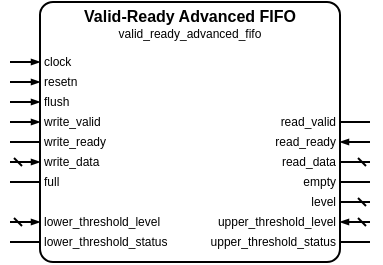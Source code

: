 <mxfile version="26.1.1">
  <diagram name="Valid-Ready Advanced FIFO" id="Valid--Ready -Advanced -FIFO">
    <mxGraphModel dx         = "0"
                  dy         = "0"
                  grid       = "1"
                  gridSize   = "10"
                  guides     = "1"
                  tooltips   = "1"
                  connect    = "1"
                  arrows     = "1"
                  fold       = "1"
                  page       = "1"
                  pageScale  = "1"
                  pageWidth  = "180"
                  pageHeight = "130"
                  math       = "0"
                  shadow     = "0">
      <root>
        <mxCell id="0"/>
        <mxCell id="1" parent="0"/>
        <mxCell id          = "2"
                parent      = "1"
                value       = ""
                vertex      = "1"
                connectable = "0"
                style       = "group;connectable=1;points=[[0,0,0,15,0],[0,0,0,25,0],[0,0,0,15,10],[1,0,0,-15,0],[1,0,0,-25,0],[1,0,0,-15,10],[0,0,0,0,30],[0,0,0,0,40],[0,0,0,0,50],[0,0,0,0,60],[1,0,0,0,60],[0,0,0,0,70],[1,0,0,0,70],[0,0,0,0,80],[1,0,0,0,80],[0,0,0,0,90],[1,0,0,0,90],[1,0,0,0,100],[0,0,0,0,110],[1,0,0,0,110],[0,0,0,0,120],[1,0,0,0,120],[0.5,0,0,0,0],[0.5,0,0,0,130]];">
          <mxGeometry width  = "180"
                      height = "130"
                      as     = "geometry"/>
        </mxCell>
        <mxCell id     = "box"
                parent = "2"
                value  = ""
                vertex = "1"
                style  = "rounded=1;arcSize=5;fillColor=none;strokeWidth=1;strokeColor=black;whiteSpace=wrap;html=1;connectable=0;">
          <mxGeometry x="15"
                      y="0"
                      width="150"
                      height="130"
                      as="geometry"/>
        </mxCell>
        <mxCell id     = "title"
                parent = "2"
                value  = "Valid-Ready Advanced FIFO"
                vertex = "1"
                style  = "text;html=1;align=center;verticalAlign=middle;whiteSpace=wrap;rounded=0;fontSize=8;fontStyle=1;fontColor=black;connectable=0;">
          <mxGeometry x      = "15"
                      y      = "7"
                      width  = "150"
                      height = "0"
                      as     = "geometry"/>
        </mxCell>
        <mxCell id     = "subtitle"
                parent = "2"
                value  = "valid_ready_advanced_fifo"
                vertex = "1"
                style  = "text;html=1;align=center;verticalAlign=middle;whiteSpace=wrap;rounded=0;fontSize=6;fontStyle=0;fontColor=black;connectable=0;">
          <mxGeometry x      = "15"
                      y      = "16"
                      width  = "150"
                      height = "0"
                      as     = "geometry"/>
        </mxCell>
            <mxCell id     = "clock-label"
                    parent = "2"
                    value  = "clock"
                    vertex = "1"
                    style  = "text;html=1;align=left;verticalAlign=middle;whiteSpace=wrap;rounded=0;fontSize=6;fontStyle=0;fontColor=black;connectable=0;">
              <mxGeometry
                x      = "15"
                y      = "30"
                width  = "150"
                height = "0"
                as     = "geometry"/>
            </mxCell>
            <mxCell id     = "clock-arrow"
                    parent = "2"
                    value  = ""
                    edge   = "1"
                    style  = "html=1;rounded=1;strokeWidth=1;strokeColor=black;startFill=0;startSize=2;startArrow=none;endFill=1;endSize=2;endArrow=blockThin;sourcePerimeterSpacing=0;">
              <mxGeometry width    = "50"
                          height   = "50"
                          relative = "1"
                          as       = "geometry">
                <mxPoint x  = "0"
                         y  = "30"
                         as = "sourcePoint"/>
                <mxPoint x  = "15"
                         y  = "30"
                         as = "targetPoint"/>
              </mxGeometry>
            </mxCell>
            <mxCell id     = "resetn-label"
                    parent = "2"
                    value  = "resetn"
                    vertex = "1"
                    style  = "text;html=1;align=left;verticalAlign=middle;whiteSpace=wrap;rounded=0;fontSize=6;fontStyle=0;fontColor=black;connectable=0;">
              <mxGeometry
                x      = "15"
                y      = "40"
                width  = "150"
                height = "0"
                as     = "geometry"/>
            </mxCell>
            <mxCell id     = "resetn-arrow"
                    parent = "2"
                    value  = ""
                    edge   = "1"
                    style  = "html=1;rounded=1;strokeWidth=1;strokeColor=black;startFill=0;startSize=2;startArrow=none;endFill=1;endSize=2;endArrow=blockThin;sourcePerimeterSpacing=0;">
              <mxGeometry width    = "50"
                          height   = "50"
                          relative = "1"
                          as       = "geometry">
                <mxPoint x  = "0"
                         y  = "40"
                         as = "sourcePoint"/>
                <mxPoint x  = "15"
                         y  = "40"
                         as = "targetPoint"/>
              </mxGeometry>
            </mxCell>
            <mxCell id     = "flush-label"
                    parent = "2"
                    value  = "flush"
                    vertex = "1"
                    style  = "text;html=1;align=left;verticalAlign=middle;whiteSpace=wrap;rounded=0;fontSize=6;fontStyle=0;fontColor=black;connectable=0;">
              <mxGeometry
                x      = "15"
                y      = "50"
                width  = "150"
                height = "0"
                as     = "geometry"/>
            </mxCell>
            <mxCell id     = "flush-arrow"
                    parent = "2"
                    value  = ""
                    edge   = "1"
                    style  = "html=1;rounded=1;strokeWidth=1;strokeColor=black;startFill=0;startSize=2;startArrow=none;endFill=1;endSize=2;endArrow=blockThin;sourcePerimeterSpacing=0;">
              <mxGeometry width    = "50"
                          height   = "50"
                          relative = "1"
                          as       = "geometry">
                <mxPoint x  = "0"
                         y  = "50"
                         as = "sourcePoint"/>
                <mxPoint x  = "15"
                         y  = "50"
                         as = "targetPoint"/>
              </mxGeometry>
            </mxCell>
            <mxCell id     = "write_valid-label"
                    parent = "2"
                    value  = "write_valid"
                    vertex = "1"
                    style  = "text;html=1;align=left;verticalAlign=middle;whiteSpace=wrap;rounded=0;fontSize=6;fontStyle=0;fontColor=black;connectable=0;">
              <mxGeometry
                x      = "15"
                y      = "60"
                width  = "150"
                height = "0"
                as     = "geometry"/>
            </mxCell>
            <mxCell id     = "write_valid-arrow"
                    parent = "2"
                    value  = ""
                    edge   = "1"
                    style  = "html=1;rounded=1;strokeWidth=1;strokeColor=black;startFill=0;startSize=2;startArrow=none;endFill=1;endSize=2;endArrow=blockThin;sourcePerimeterSpacing=0;">
              <mxGeometry width    = "50"
                          height   = "50"
                          relative = "1"
                          as       = "geometry">
                <mxPoint x  = "0"
                         y  = "60"
                         as = "sourcePoint"/>
                <mxPoint x  = "15"
                         y  = "60"
                         as = "targetPoint"/>
              </mxGeometry>
            </mxCell>
            <mxCell id="read_valid-label"
                    parent="2"
                    value="read_valid"
                    vertex="1"
                    style="text;html=1;align=right;verticalAlign=middle;whiteSpace=wrap;rounded=0;fontSize=6;fontStyle=0;fontColor=black;connectable=0;">
              <mxGeometry
                x      = "15"
                y      = "60"
                width  = "150"
                height = "0"
                as     = "geometry"/>
            </mxCell>
            <mxCell id     = "read_valid-arrow"
                    parent = "2"
                    value  = ""
                    edge   = "1"
                    style  = "html=1;rounded=1;strokeWidth=1;strokeColor=black;startFill=0;startSize=2;startArrow=none;endFill=1;endSize=2;endArrow=none;sourcePerimeterSpacing=0;">
              <mxGeometry width    = "50"
                          height   = "50"
                          relative = "1"
                          as       = "geometry">
                <mxPoint x  = "180"
                         y  = "60"
                         as = "sourcePoint"/>
                <mxPoint x  = "165"
                         y  = "60"
                         as = "targetPoint"/>
              </mxGeometry>
            </mxCell>
            <mxCell id     = "write_ready-label"
                    parent = "2"
                    value  = "write_ready"
                    vertex = "1"
                    style  = "text;html=1;align=left;verticalAlign=middle;whiteSpace=wrap;rounded=0;fontSize=6;fontStyle=0;fontColor=black;connectable=0;">
              <mxGeometry
                x      = "15"
                y      = "70"
                width  = "150"
                height = "0"
                as     = "geometry"/>
            </mxCell>
            <mxCell id     = "write_ready-arrow"
                    parent = "2"
                    value  = ""
                    edge   = "1"
                    style  = "html=1;rounded=1;strokeWidth=1;strokeColor=black;startFill=0;startSize=2;startArrow=none;endFill=1;endSize=2;endArrow=none;sourcePerimeterSpacing=0;">
              <mxGeometry width    = "50"
                          height   = "50"
                          relative = "1"
                          as       = "geometry">
                <mxPoint x  = "0"
                         y  = "70"
                         as = "sourcePoint"/>
                <mxPoint x  = "15"
                         y  = "70"
                         as = "targetPoint"/>
              </mxGeometry>
            </mxCell>
            <mxCell id="read_ready-label"
                    parent="2"
                    value="read_ready"
                    vertex="1"
                    style="text;html=1;align=right;verticalAlign=middle;whiteSpace=wrap;rounded=0;fontSize=6;fontStyle=0;fontColor=black;connectable=0;">
              <mxGeometry
                x      = "15"
                y      = "70"
                width  = "150"
                height = "0"
                as     = "geometry"/>
            </mxCell>
            <mxCell id     = "read_ready-arrow"
                    parent = "2"
                    value  = ""
                    edge   = "1"
                    style  = "html=1;rounded=1;strokeWidth=1;strokeColor=black;startFill=0;startSize=2;startArrow=none;endFill=1;endSize=2;endArrow=blockThin;sourcePerimeterSpacing=0;">
              <mxGeometry width    = "50"
                          height   = "50"
                          relative = "1"
                          as       = "geometry">
                <mxPoint x  = "180"
                         y  = "70"
                         as = "sourcePoint"/>
                <mxPoint x  = "165"
                         y  = "70"
                         as = "targetPoint"/>
              </mxGeometry>
            </mxCell>
            <mxCell id     = "write_data-label"
                    parent = "2"
                    value  = "write_data"
                    vertex = "1"
                    style  = "text;html=1;align=left;verticalAlign=middle;whiteSpace=wrap;rounded=0;fontSize=6;fontStyle=0;fontColor=black;connectable=0;">
              <mxGeometry
                x      = "15"
                y      = "80"
                width  = "150"
                height = "0"
                as     = "geometry"/>
            </mxCell>
            <mxCell id     = "write_data-arrow"
                    parent = "2"
                    value  = ""
                    edge   = "1"
                    style  = "html=1;rounded=1;strokeWidth=1;strokeColor=black;startFill=0;startSize=2;startArrow=dash;endFill=1;endSize=2;endArrow=blockThin;sourcePerimeterSpacing=0;">
              <mxGeometry width    = "50"
                          height   = "50"
                          relative = "1"
                          as       = "geometry">
                <mxPoint x  = "0"
                         y  = "80"
                         as = "sourcePoint"/>
                <mxPoint x  = "15"
                         y  = "80"
                         as = "targetPoint"/>
              </mxGeometry>
            </mxCell>
            <mxCell id="read_data-label"
                    parent="2"
                    value="read_data"
                    vertex="1"
                    style="text;html=1;align=right;verticalAlign=middle;whiteSpace=wrap;rounded=0;fontSize=6;fontStyle=0;fontColor=black;connectable=0;">
              <mxGeometry
                x      = "15"
                y      = "80"
                width  = "150"
                height = "0"
                as     = "geometry"/>
            </mxCell>
            <mxCell id     = "read_data-arrow"
                    parent = "2"
                    value  = ""
                    edge   = "1"
                    style  = "html=1;rounded=1;strokeWidth=1;strokeColor=black;startFill=0;startSize=2;startArrow=dash;endFill=1;endSize=2;endArrow=none;sourcePerimeterSpacing=0;">
              <mxGeometry width    = "50"
                          height   = "50"
                          relative = "1"
                          as       = "geometry">
                <mxPoint x  = "180"
                         y  = "80"
                         as = "sourcePoint"/>
                <mxPoint x  = "165"
                         y  = "80"
                         as = "targetPoint"/>
              </mxGeometry>
            </mxCell>
            <mxCell id     = "full-label"
                    parent = "2"
                    value  = "full"
                    vertex = "1"
                    style  = "text;html=1;align=left;verticalAlign=middle;whiteSpace=wrap;rounded=0;fontSize=6;fontStyle=0;fontColor=black;connectable=0;">
              <mxGeometry
                x      = "15"
                y      = "90"
                width  = "150"
                height = "0"
                as     = "geometry"/>
            </mxCell>
            <mxCell id     = "full-arrow"
                    parent = "2"
                    value  = ""
                    edge   = "1"
                    style  = "html=1;rounded=1;strokeWidth=1;strokeColor=black;startFill=0;startSize=2;startArrow=none;endFill=1;endSize=2;endArrow=none;sourcePerimeterSpacing=0;">
              <mxGeometry width    = "50"
                          height   = "50"
                          relative = "1"
                          as       = "geometry">
                <mxPoint x  = "0"
                         y  = "90"
                         as = "sourcePoint"/>
                <mxPoint x  = "15"
                         y  = "90"
                         as = "targetPoint"/>
              </mxGeometry>
            </mxCell>
            <mxCell id="empty-label"
                    parent="2"
                    value="empty"
                    vertex="1"
                    style="text;html=1;align=right;verticalAlign=middle;whiteSpace=wrap;rounded=0;fontSize=6;fontStyle=0;fontColor=black;connectable=0;">
              <mxGeometry
                x      = "15"
                y      = "90"
                width  = "150"
                height = "0"
                as     = "geometry"/>
            </mxCell>
            <mxCell id     = "empty-arrow"
                    parent = "2"
                    value  = ""
                    edge   = "1"
                    style  = "html=1;rounded=1;strokeWidth=1;strokeColor=black;startFill=0;startSize=2;startArrow=none;endFill=1;endSize=2;endArrow=none;sourcePerimeterSpacing=0;">
              <mxGeometry width    = "50"
                          height   = "50"
                          relative = "1"
                          as       = "geometry">
                <mxPoint x  = "180"
                         y  = "90"
                         as = "sourcePoint"/>
                <mxPoint x  = "165"
                         y  = "90"
                         as = "targetPoint"/>
              </mxGeometry>
            </mxCell>
            <mxCell id="level-label"
                    parent="2"
                    value="level"
                    vertex="1"
                    style="text;html=1;align=right;verticalAlign=middle;whiteSpace=wrap;rounded=0;fontSize=6;fontStyle=0;fontColor=black;connectable=0;">
              <mxGeometry
                x      = "15"
                y      = "100"
                width  = "150"
                height = "0"
                as     = "geometry"/>
            </mxCell>
            <mxCell id     = "level-arrow"
                    parent = "2"
                    value  = ""
                    edge   = "1"
                    style  = "html=1;rounded=1;strokeWidth=1;strokeColor=black;startFill=0;startSize=2;startArrow=dash;endFill=1;endSize=2;endArrow=none;sourcePerimeterSpacing=0;">
              <mxGeometry width    = "50"
                          height   = "50"
                          relative = "1"
                          as       = "geometry">
                <mxPoint x  = "180"
                         y  = "100"
                         as = "sourcePoint"/>
                <mxPoint x  = "165"
                         y  = "100"
                         as = "targetPoint"/>
              </mxGeometry>
            </mxCell>
            <mxCell id     = "lower_threshold_level-label"
                    parent = "2"
                    value  = "lower_threshold_level"
                    vertex = "1"
                    style  = "text;html=1;align=left;verticalAlign=middle;whiteSpace=wrap;rounded=0;fontSize=6;fontStyle=0;fontColor=black;connectable=0;">
              <mxGeometry
                x      = "15"
                y      = "110"
                width  = "150"
                height = "0"
                as     = "geometry"/>
            </mxCell>
            <mxCell id     = "lower_threshold_level-arrow"
                    parent = "2"
                    value  = ""
                    edge   = "1"
                    style  = "html=1;rounded=1;strokeWidth=1;strokeColor=black;startFill=0;startSize=2;startArrow=dash;endFill=1;endSize=2;endArrow=blockThin;sourcePerimeterSpacing=0;">
              <mxGeometry width    = "50"
                          height   = "50"
                          relative = "1"
                          as       = "geometry">
                <mxPoint x  = "0"
                         y  = "110"
                         as = "sourcePoint"/>
                <mxPoint x  = "15"
                         y  = "110"
                         as = "targetPoint"/>
              </mxGeometry>
            </mxCell>
            <mxCell id="upper_threshold_level-label"
                    parent="2"
                    value="upper_threshold_level"
                    vertex="1"
                    style="text;html=1;align=right;verticalAlign=middle;whiteSpace=wrap;rounded=0;fontSize=6;fontStyle=0;fontColor=black;connectable=0;">
              <mxGeometry
                x      = "15"
                y      = "110"
                width  = "150"
                height = "0"
                as     = "geometry"/>
            </mxCell>
            <mxCell id     = "upper_threshold_level-arrow"
                    parent = "2"
                    value  = ""
                    edge   = "1"
                    style  = "html=1;rounded=1;strokeWidth=1;strokeColor=black;startFill=0;startSize=2;startArrow=dash;endFill=1;endSize=2;endArrow=blockThin;sourcePerimeterSpacing=0;">
              <mxGeometry width    = "50"
                          height   = "50"
                          relative = "1"
                          as       = "geometry">
                <mxPoint x  = "180"
                         y  = "110"
                         as = "sourcePoint"/>
                <mxPoint x  = "165"
                         y  = "110"
                         as = "targetPoint"/>
              </mxGeometry>
            </mxCell>
            <mxCell id     = "lower_threshold_status-label"
                    parent = "2"
                    value  = "lower_threshold_status"
                    vertex = "1"
                    style  = "text;html=1;align=left;verticalAlign=middle;whiteSpace=wrap;rounded=0;fontSize=6;fontStyle=0;fontColor=black;connectable=0;">
              <mxGeometry
                x      = "15"
                y      = "120"
                width  = "150"
                height = "0"
                as     = "geometry"/>
            </mxCell>
            <mxCell id     = "lower_threshold_status-arrow"
                    parent = "2"
                    value  = ""
                    edge   = "1"
                    style  = "html=1;rounded=1;strokeWidth=1;strokeColor=black;startFill=0;startSize=2;startArrow=none;endFill=1;endSize=2;endArrow=none;sourcePerimeterSpacing=0;">
              <mxGeometry width    = "50"
                          height   = "50"
                          relative = "1"
                          as       = "geometry">
                <mxPoint x  = "0"
                         y  = "120"
                         as = "sourcePoint"/>
                <mxPoint x  = "15"
                         y  = "120"
                         as = "targetPoint"/>
              </mxGeometry>
            </mxCell>
            <mxCell id="upper_threshold_status-label"
                    parent="2"
                    value="upper_threshold_status"
                    vertex="1"
                    style="text;html=1;align=right;verticalAlign=middle;whiteSpace=wrap;rounded=0;fontSize=6;fontStyle=0;fontColor=black;connectable=0;">
              <mxGeometry
                x      = "15"
                y      = "120"
                width  = "150"
                height = "0"
                as     = "geometry"/>
            </mxCell>
            <mxCell id     = "upper_threshold_status-arrow"
                    parent = "2"
                    value  = ""
                    edge   = "1"
                    style  = "html=1;rounded=1;strokeWidth=1;strokeColor=black;startFill=0;startSize=2;startArrow=none;endFill=1;endSize=2;endArrow=none;sourcePerimeterSpacing=0;">
              <mxGeometry width    = "50"
                          height   = "50"
                          relative = "1"
                          as       = "geometry">
                <mxPoint x  = "180"
                         y  = "120"
                         as = "sourcePoint"/>
                <mxPoint x  = "165"
                         y  = "120"
                         as = "targetPoint"/>
              </mxGeometry>
            </mxCell>
      </root>
    </mxGraphModel>
  </diagram>
</mxfile>